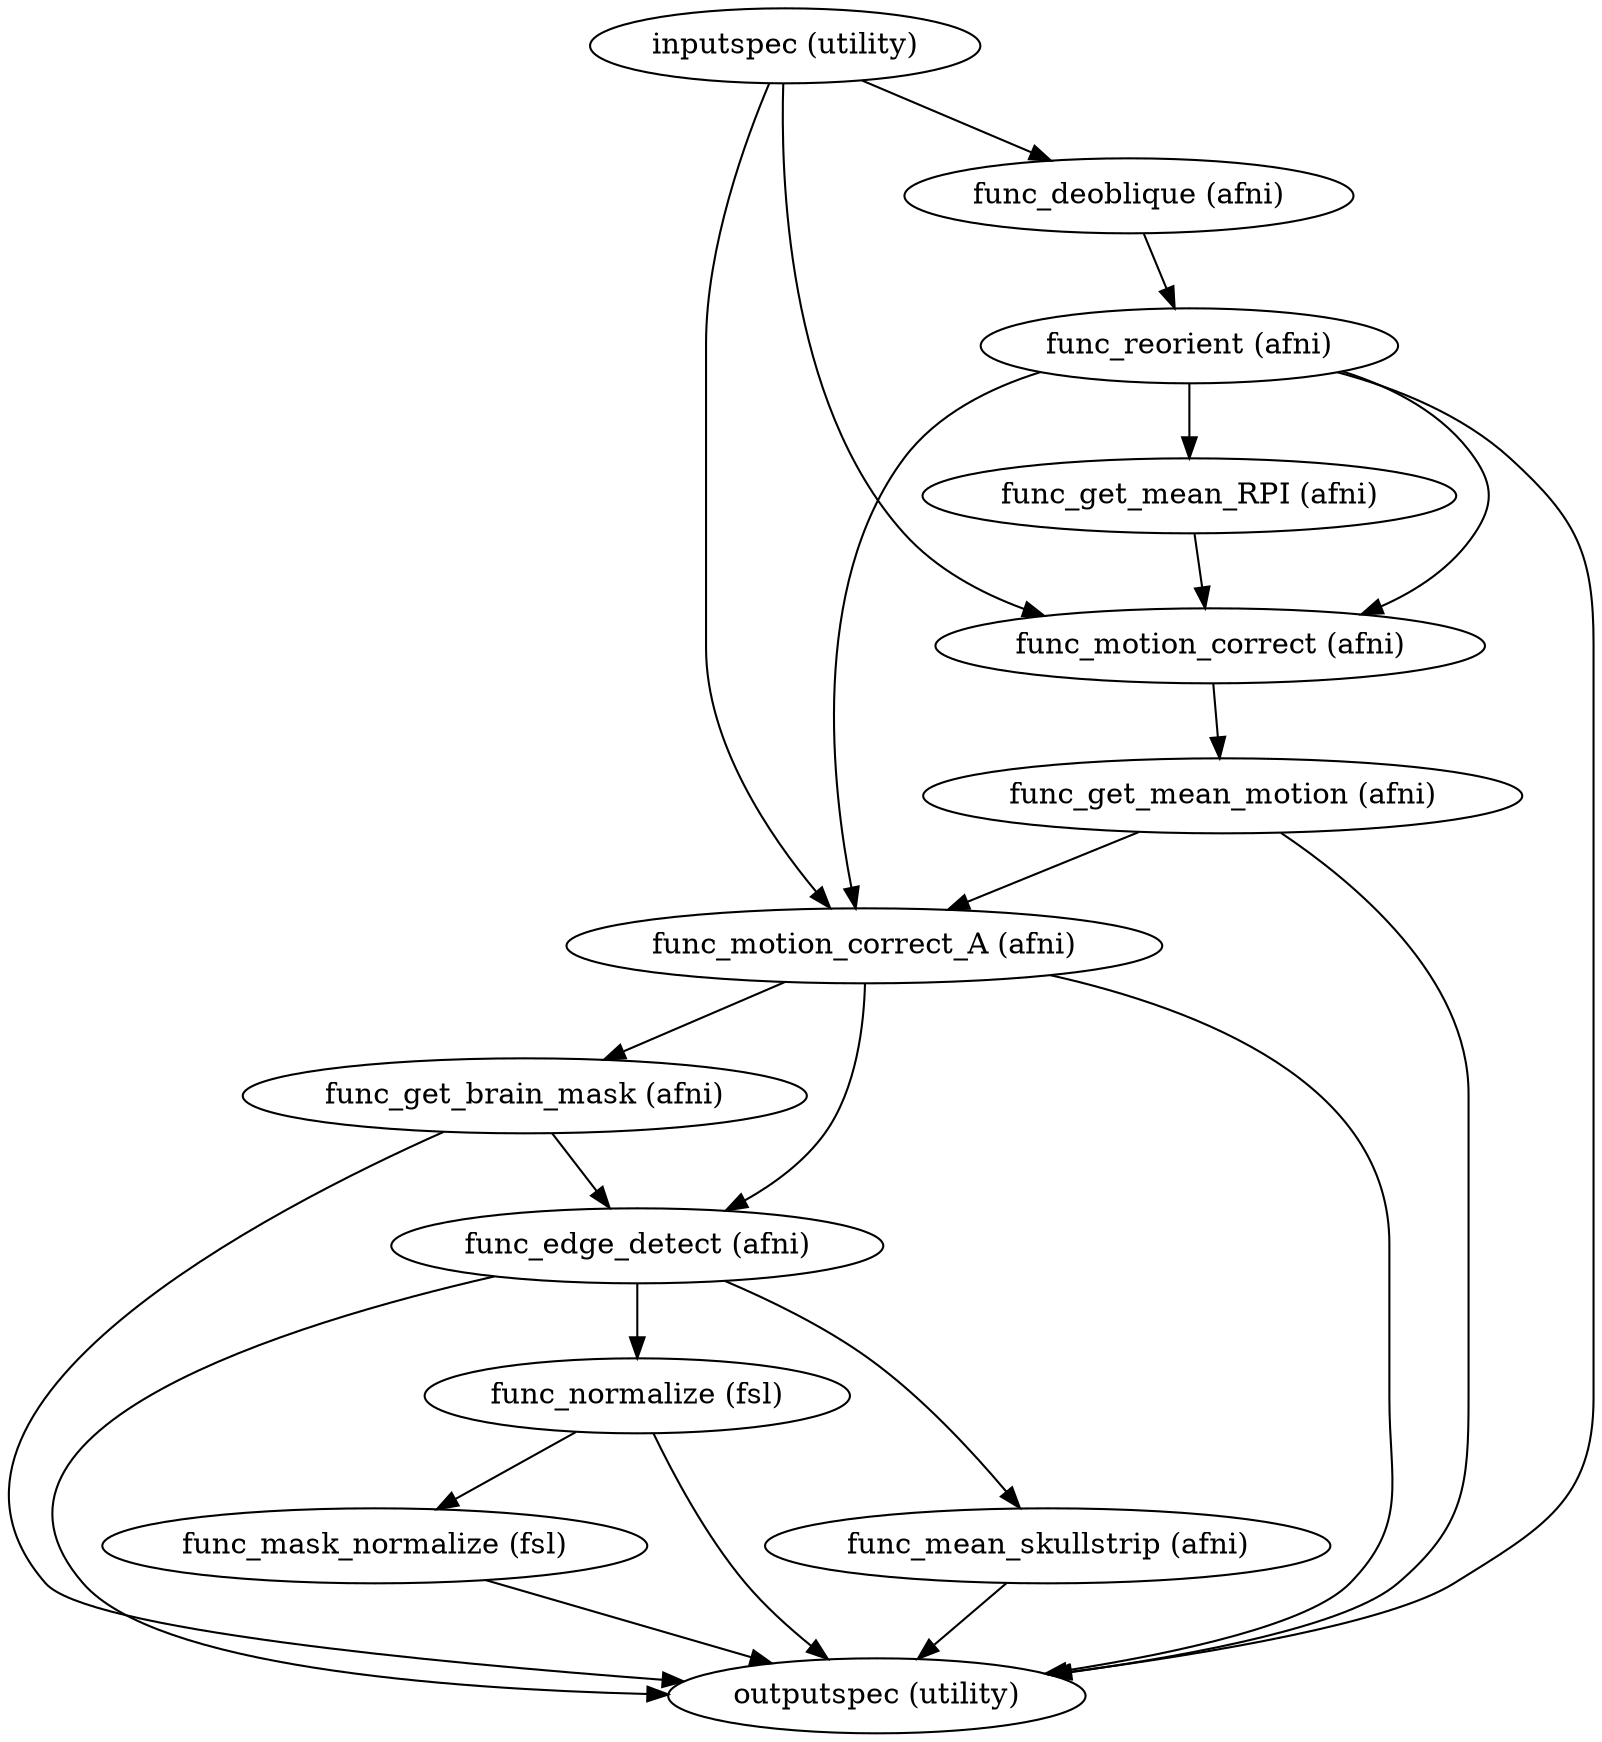 strict digraph "" {
"func_reorient (afni)";
"outputspec (utility)";
"func_normalize (fsl)";
"func_get_brain_mask (afni)";
"inputspec (utility)";
"func_mask_normalize (fsl)";
"func_get_mean_RPI (afni)";
"func_motion_correct (afni)";
"func_get_mean_motion (afni)";
"func_deoblique (afni)";
"func_mean_skullstrip (afni)";
"func_edge_detect (afni)";
"func_motion_correct_A (afni)";
"func_reorient (afni)" -> "func_get_mean_RPI (afni)";
"func_reorient (afni)" -> "func_motion_correct_A (afni)";
"func_reorient (afni)" -> "func_motion_correct (afni)";
"func_reorient (afni)" -> "outputspec (utility)";
"func_normalize (fsl)" -> "func_mask_normalize (fsl)";
"func_normalize (fsl)" -> "outputspec (utility)";
"func_get_brain_mask (afni)" -> "func_edge_detect (afni)";
"func_get_brain_mask (afni)" -> "outputspec (utility)";
"inputspec (utility)" -> "func_deoblique (afni)";
"inputspec (utility)" -> "func_motion_correct (afni)";
"inputspec (utility)" -> "func_motion_correct_A (afni)";
"func_mask_normalize (fsl)" -> "outputspec (utility)";
"func_get_mean_RPI (afni)" -> "func_motion_correct (afni)";
"func_motion_correct (afni)" -> "func_get_mean_motion (afni)";
"func_get_mean_motion (afni)" -> "func_motion_correct_A (afni)";
"func_get_mean_motion (afni)" -> "outputspec (utility)";
"func_deoblique (afni)" -> "func_reorient (afni)";
"func_mean_skullstrip (afni)" -> "outputspec (utility)";
"func_edge_detect (afni)" -> "func_mean_skullstrip (afni)";
"func_edge_detect (afni)" -> "func_normalize (fsl)";
"func_edge_detect (afni)" -> "outputspec (utility)";
"func_motion_correct_A (afni)" -> "func_get_brain_mask (afni)";
"func_motion_correct_A (afni)" -> "func_edge_detect (afni)";
"func_motion_correct_A (afni)" -> "outputspec (utility)";
}
